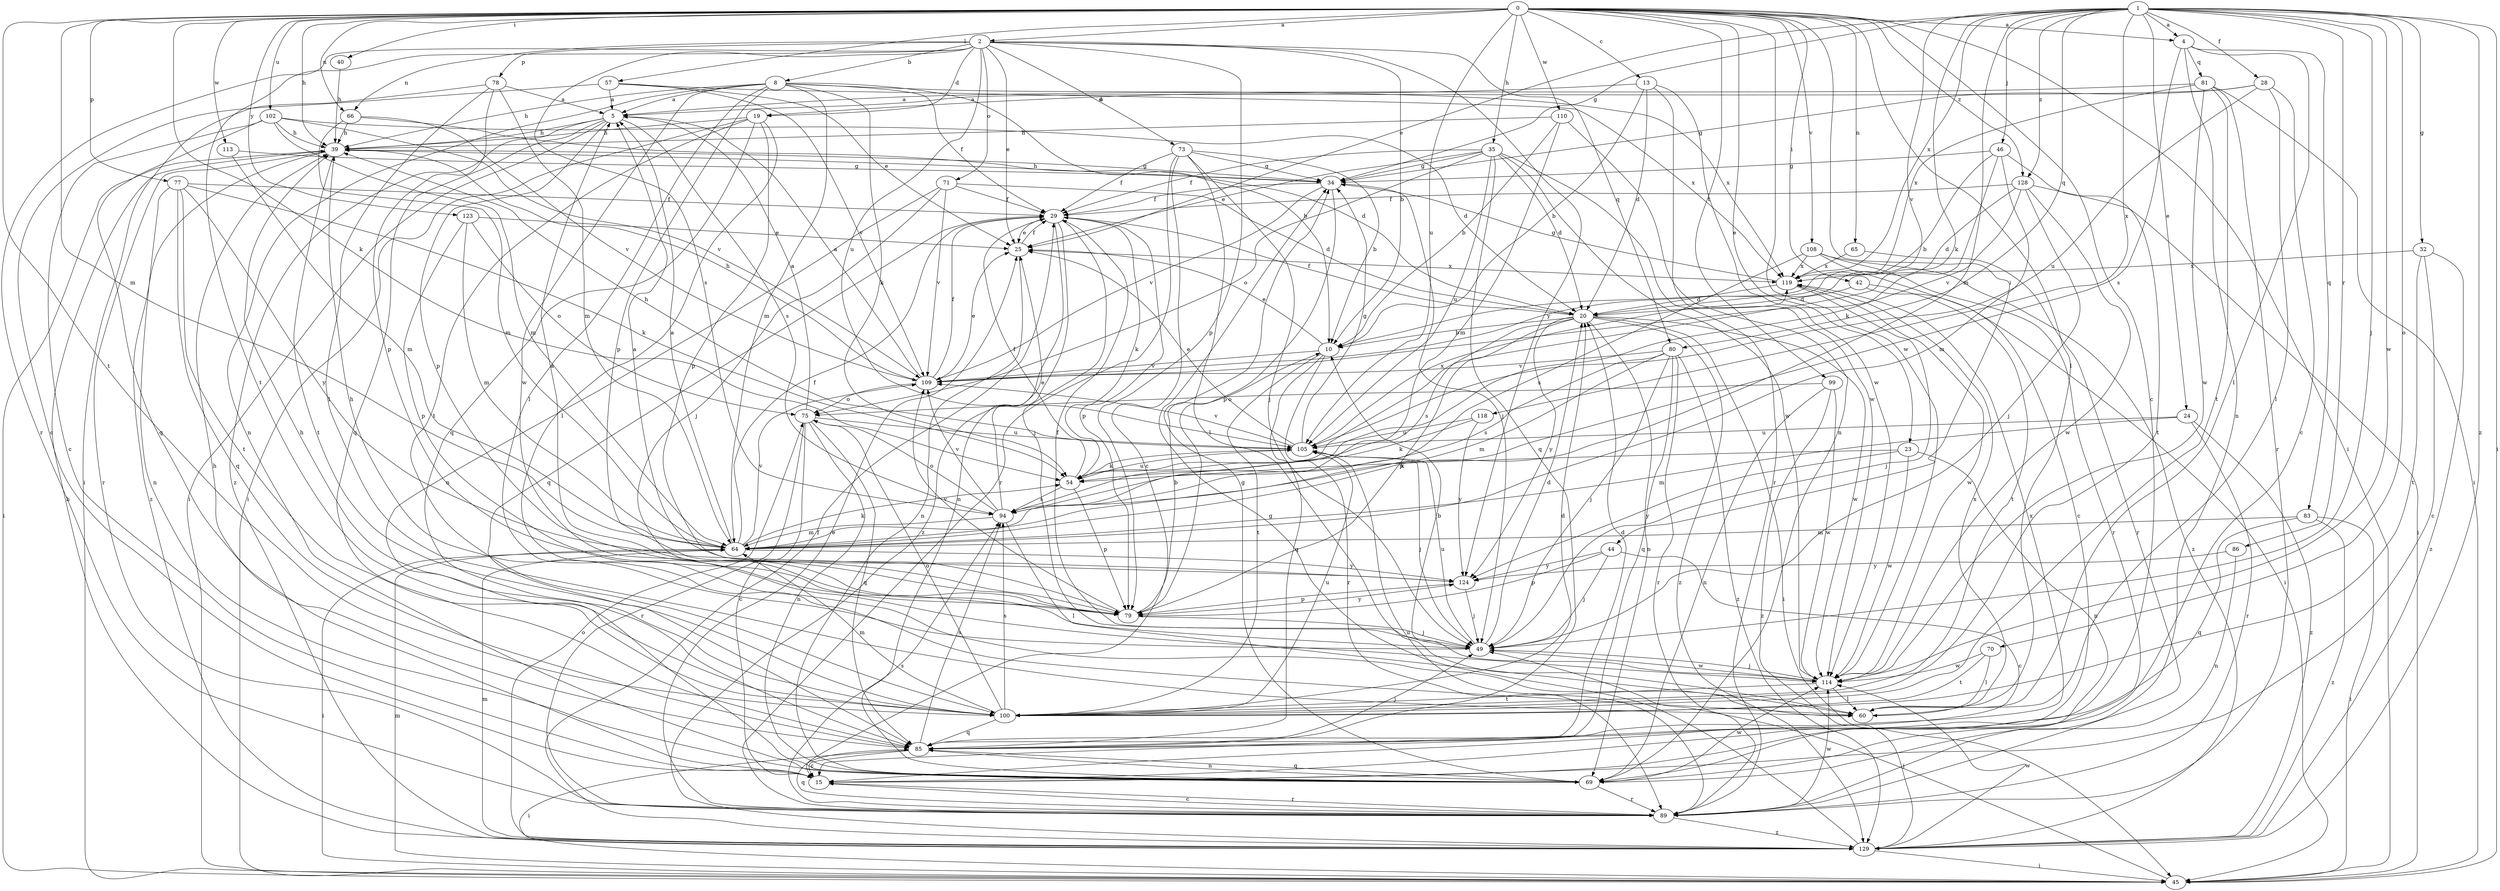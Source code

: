 strict digraph  {
0;
1;
2;
4;
5;
8;
10;
13;
15;
19;
20;
23;
24;
25;
28;
29;
32;
34;
35;
39;
40;
42;
44;
45;
46;
49;
54;
57;
60;
64;
65;
66;
69;
70;
71;
73;
75;
77;
78;
79;
80;
81;
83;
85;
86;
89;
94;
99;
100;
102;
105;
108;
109;
110;
113;
114;
118;
119;
123;
124;
128;
129;
0 -> 2  [label=a];
0 -> 4  [label=a];
0 -> 13  [label=c];
0 -> 15  [label=c];
0 -> 23  [label=e];
0 -> 35  [label=h];
0 -> 39  [label=h];
0 -> 40  [label=i];
0 -> 42  [label=i];
0 -> 44  [label=i];
0 -> 45  [label=i];
0 -> 54  [label=k];
0 -> 57  [label=l];
0 -> 60  [label=l];
0 -> 64  [label=m];
0 -> 65  [label=n];
0 -> 66  [label=n];
0 -> 77  [label=p];
0 -> 99  [label=t];
0 -> 100  [label=t];
0 -> 102  [label=u];
0 -> 105  [label=u];
0 -> 108  [label=v];
0 -> 110  [label=w];
0 -> 113  [label=w];
0 -> 114  [label=w];
0 -> 123  [label=y];
0 -> 128  [label=z];
1 -> 4  [label=a];
1 -> 24  [label=e];
1 -> 25  [label=e];
1 -> 28  [label=f];
1 -> 32  [label=g];
1 -> 34  [label=g];
1 -> 45  [label=i];
1 -> 46  [label=j];
1 -> 49  [label=j];
1 -> 54  [label=k];
1 -> 64  [label=m];
1 -> 70  [label=o];
1 -> 80  [label=q];
1 -> 86  [label=r];
1 -> 109  [label=v];
1 -> 114  [label=w];
1 -> 118  [label=x];
1 -> 119  [label=x];
1 -> 128  [label=z];
1 -> 129  [label=z];
2 -> 8  [label=b];
2 -> 10  [label=b];
2 -> 19  [label=d];
2 -> 25  [label=e];
2 -> 66  [label=n];
2 -> 71  [label=o];
2 -> 73  [label=o];
2 -> 78  [label=p];
2 -> 79  [label=p];
2 -> 80  [label=q];
2 -> 89  [label=r];
2 -> 94  [label=s];
2 -> 100  [label=t];
2 -> 105  [label=u];
2 -> 124  [label=y];
4 -> 60  [label=l];
4 -> 69  [label=n];
4 -> 81  [label=q];
4 -> 83  [label=q];
4 -> 94  [label=s];
5 -> 39  [label=h];
5 -> 45  [label=i];
5 -> 79  [label=p];
5 -> 85  [label=q];
5 -> 94  [label=s];
5 -> 129  [label=z];
8 -> 5  [label=a];
8 -> 10  [label=b];
8 -> 29  [label=f];
8 -> 39  [label=h];
8 -> 54  [label=k];
8 -> 60  [label=l];
8 -> 64  [label=m];
8 -> 69  [label=n];
8 -> 79  [label=p];
8 -> 114  [label=w];
8 -> 119  [label=x];
10 -> 25  [label=e];
10 -> 85  [label=q];
10 -> 89  [label=r];
10 -> 100  [label=t];
10 -> 109  [label=v];
13 -> 10  [label=b];
13 -> 19  [label=d];
13 -> 20  [label=d];
13 -> 69  [label=n];
13 -> 114  [label=w];
15 -> 39  [label=h];
15 -> 89  [label=r];
19 -> 39  [label=h];
19 -> 45  [label=i];
19 -> 60  [label=l];
19 -> 79  [label=p];
19 -> 85  [label=q];
19 -> 100  [label=t];
20 -> 10  [label=b];
20 -> 29  [label=f];
20 -> 45  [label=i];
20 -> 69  [label=n];
20 -> 79  [label=p];
20 -> 94  [label=s];
20 -> 114  [label=w];
20 -> 124  [label=y];
20 -> 129  [label=z];
23 -> 54  [label=k];
23 -> 69  [label=n];
23 -> 114  [label=w];
23 -> 124  [label=y];
24 -> 64  [label=m];
24 -> 89  [label=r];
24 -> 105  [label=u];
24 -> 129  [label=z];
25 -> 29  [label=f];
25 -> 69  [label=n];
25 -> 119  [label=x];
28 -> 5  [label=a];
28 -> 15  [label=c];
28 -> 34  [label=g];
28 -> 60  [label=l];
28 -> 105  [label=u];
29 -> 25  [label=e];
29 -> 49  [label=j];
29 -> 54  [label=k];
29 -> 69  [label=n];
29 -> 79  [label=p];
29 -> 85  [label=q];
29 -> 129  [label=z];
32 -> 15  [label=c];
32 -> 100  [label=t];
32 -> 119  [label=x];
32 -> 129  [label=z];
34 -> 29  [label=f];
34 -> 39  [label=h];
34 -> 49  [label=j];
34 -> 79  [label=p];
34 -> 109  [label=v];
35 -> 20  [label=d];
35 -> 25  [label=e];
35 -> 29  [label=f];
35 -> 34  [label=g];
35 -> 75  [label=o];
35 -> 85  [label=q];
35 -> 89  [label=r];
35 -> 105  [label=u];
35 -> 114  [label=w];
39 -> 34  [label=g];
39 -> 45  [label=i];
39 -> 89  [label=r];
39 -> 100  [label=t];
39 -> 129  [label=z];
40 -> 39  [label=h];
42 -> 20  [label=d];
42 -> 45  [label=i];
42 -> 100  [label=t];
44 -> 15  [label=c];
44 -> 49  [label=j];
44 -> 79  [label=p];
44 -> 124  [label=y];
45 -> 49  [label=j];
45 -> 64  [label=m];
46 -> 10  [label=b];
46 -> 34  [label=g];
46 -> 54  [label=k];
46 -> 64  [label=m];
46 -> 100  [label=t];
49 -> 20  [label=d];
49 -> 29  [label=f];
49 -> 39  [label=h];
49 -> 105  [label=u];
49 -> 114  [label=w];
54 -> 29  [label=f];
54 -> 79  [label=p];
54 -> 94  [label=s];
54 -> 105  [label=u];
57 -> 5  [label=a];
57 -> 15  [label=c];
57 -> 25  [label=e];
57 -> 109  [label=v];
57 -> 119  [label=x];
60 -> 119  [label=x];
64 -> 5  [label=a];
64 -> 29  [label=f];
64 -> 45  [label=i];
64 -> 54  [label=k];
64 -> 109  [label=v];
64 -> 124  [label=y];
65 -> 89  [label=r];
65 -> 119  [label=x];
66 -> 20  [label=d];
66 -> 39  [label=h];
66 -> 64  [label=m];
66 -> 109  [label=v];
69 -> 34  [label=g];
69 -> 85  [label=q];
69 -> 89  [label=r];
69 -> 114  [label=w];
70 -> 60  [label=l];
70 -> 100  [label=t];
70 -> 114  [label=w];
71 -> 20  [label=d];
71 -> 29  [label=f];
71 -> 49  [label=j];
71 -> 69  [label=n];
71 -> 109  [label=v];
73 -> 10  [label=b];
73 -> 15  [label=c];
73 -> 29  [label=f];
73 -> 34  [label=g];
73 -> 49  [label=j];
73 -> 60  [label=l];
73 -> 89  [label=r];
75 -> 5  [label=a];
75 -> 15  [label=c];
75 -> 69  [label=n];
75 -> 85  [label=q];
75 -> 89  [label=r];
75 -> 105  [label=u];
77 -> 29  [label=f];
77 -> 54  [label=k];
77 -> 69  [label=n];
77 -> 85  [label=q];
77 -> 100  [label=t];
77 -> 124  [label=y];
78 -> 5  [label=a];
78 -> 45  [label=i];
78 -> 60  [label=l];
78 -> 64  [label=m];
78 -> 79  [label=p];
79 -> 5  [label=a];
79 -> 10  [label=b];
79 -> 49  [label=j];
79 -> 109  [label=v];
79 -> 124  [label=y];
80 -> 49  [label=j];
80 -> 64  [label=m];
80 -> 85  [label=q];
80 -> 89  [label=r];
80 -> 94  [label=s];
80 -> 109  [label=v];
80 -> 129  [label=z];
81 -> 5  [label=a];
81 -> 45  [label=i];
81 -> 89  [label=r];
81 -> 100  [label=t];
81 -> 114  [label=w];
81 -> 119  [label=x];
83 -> 45  [label=i];
83 -> 64  [label=m];
83 -> 85  [label=q];
83 -> 129  [label=z];
85 -> 15  [label=c];
85 -> 20  [label=d];
85 -> 45  [label=i];
85 -> 49  [label=j];
85 -> 69  [label=n];
85 -> 94  [label=s];
85 -> 119  [label=x];
86 -> 69  [label=n];
86 -> 124  [label=y];
89 -> 15  [label=c];
89 -> 25  [label=e];
89 -> 85  [label=q];
89 -> 94  [label=s];
89 -> 105  [label=u];
89 -> 114  [label=w];
89 -> 129  [label=z];
94 -> 25  [label=e];
94 -> 60  [label=l];
94 -> 64  [label=m];
94 -> 75  [label=o];
94 -> 109  [label=v];
99 -> 69  [label=n];
99 -> 75  [label=o];
99 -> 114  [label=w];
99 -> 129  [label=z];
100 -> 20  [label=d];
100 -> 39  [label=h];
100 -> 64  [label=m];
100 -> 75  [label=o];
100 -> 85  [label=q];
100 -> 94  [label=s];
100 -> 105  [label=u];
102 -> 15  [label=c];
102 -> 20  [label=d];
102 -> 39  [label=h];
102 -> 64  [label=m];
102 -> 85  [label=q];
102 -> 109  [label=v];
105 -> 25  [label=e];
105 -> 34  [label=g];
105 -> 39  [label=h];
105 -> 49  [label=j];
105 -> 54  [label=k];
105 -> 109  [label=v];
105 -> 119  [label=x];
108 -> 15  [label=c];
108 -> 89  [label=r];
108 -> 94  [label=s];
108 -> 119  [label=x];
108 -> 129  [label=z];
109 -> 5  [label=a];
109 -> 25  [label=e];
109 -> 29  [label=f];
109 -> 39  [label=h];
109 -> 75  [label=o];
110 -> 10  [label=b];
110 -> 39  [label=h];
110 -> 64  [label=m];
110 -> 114  [label=w];
113 -> 34  [label=g];
113 -> 64  [label=m];
114 -> 10  [label=b];
114 -> 49  [label=j];
114 -> 60  [label=l];
114 -> 100  [label=t];
118 -> 54  [label=k];
118 -> 105  [label=u];
118 -> 124  [label=y];
119 -> 20  [label=d];
119 -> 34  [label=g];
119 -> 49  [label=j];
119 -> 114  [label=w];
123 -> 25  [label=e];
123 -> 64  [label=m];
123 -> 75  [label=o];
123 -> 79  [label=p];
124 -> 5  [label=a];
124 -> 49  [label=j];
124 -> 79  [label=p];
128 -> 20  [label=d];
128 -> 29  [label=f];
128 -> 45  [label=i];
128 -> 49  [label=j];
128 -> 109  [label=v];
128 -> 114  [label=w];
129 -> 29  [label=f];
129 -> 34  [label=g];
129 -> 39  [label=h];
129 -> 45  [label=i];
129 -> 64  [label=m];
129 -> 75  [label=o];
129 -> 114  [label=w];
}
